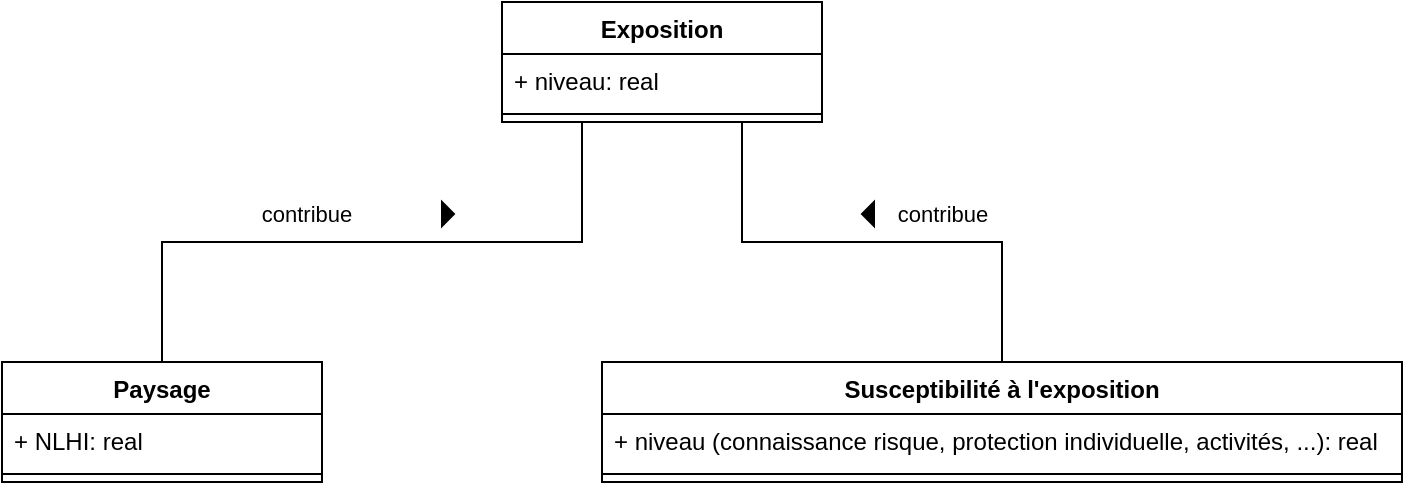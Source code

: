 <mxfile version="18.0.5" type="github">
  <diagram id="sjIGyA0L-yftcxIgUs3-" name="Page-1">
    <mxGraphModel dx="1355" dy="777" grid="1" gridSize="10" guides="1" tooltips="1" connect="1" arrows="1" fold="1" page="1" pageScale="1" pageWidth="827" pageHeight="1169" math="0" shadow="0">
      <root>
        <mxCell id="0" />
        <mxCell id="1" parent="0" />
        <mxCell id="B0NhF84q1_BdPxFJ3prT-1" value="Exposition" style="swimlane;fontStyle=1;align=center;verticalAlign=top;childLayout=stackLayout;horizontal=1;startSize=26;horizontalStack=0;resizeParent=1;resizeParentMax=0;resizeLast=0;collapsible=1;marginBottom=0;" vertex="1" parent="1">
          <mxGeometry x="340" y="120" width="160" height="60" as="geometry">
            <mxRectangle x="320" y="370" width="90" height="26" as="alternateBounds" />
          </mxGeometry>
        </mxCell>
        <mxCell id="B0NhF84q1_BdPxFJ3prT-2" value="+ niveau: real" style="text;strokeColor=none;fillColor=none;align=left;verticalAlign=top;spacingLeft=4;spacingRight=4;overflow=hidden;rotatable=0;points=[[0,0.5],[1,0.5]];portConstraint=eastwest;" vertex="1" parent="B0NhF84q1_BdPxFJ3prT-1">
          <mxGeometry y="26" width="160" height="26" as="geometry" />
        </mxCell>
        <mxCell id="B0NhF84q1_BdPxFJ3prT-3" value="" style="line;strokeWidth=1;fillColor=none;align=left;verticalAlign=middle;spacingTop=-1;spacingLeft=3;spacingRight=3;rotatable=0;labelPosition=right;points=[];portConstraint=eastwest;" vertex="1" parent="B0NhF84q1_BdPxFJ3prT-1">
          <mxGeometry y="52" width="160" height="8" as="geometry" />
        </mxCell>
        <mxCell id="B0NhF84q1_BdPxFJ3prT-4" value="Paysage" style="swimlane;fontStyle=1;align=center;verticalAlign=top;childLayout=stackLayout;horizontal=1;startSize=26;horizontalStack=0;resizeParent=1;resizeParentMax=0;resizeLast=0;collapsible=1;marginBottom=0;" vertex="1" parent="1">
          <mxGeometry x="90" y="300" width="160" height="60" as="geometry">
            <mxRectangle x="320" y="370" width="90" height="26" as="alternateBounds" />
          </mxGeometry>
        </mxCell>
        <mxCell id="B0NhF84q1_BdPxFJ3prT-5" value="+ NLHI: real" style="text;strokeColor=none;fillColor=none;align=left;verticalAlign=top;spacingLeft=4;spacingRight=4;overflow=hidden;rotatable=0;points=[[0,0.5],[1,0.5]];portConstraint=eastwest;" vertex="1" parent="B0NhF84q1_BdPxFJ3prT-4">
          <mxGeometry y="26" width="160" height="26" as="geometry" />
        </mxCell>
        <mxCell id="B0NhF84q1_BdPxFJ3prT-6" value="" style="line;strokeWidth=1;fillColor=none;align=left;verticalAlign=middle;spacingTop=-1;spacingLeft=3;spacingRight=3;rotatable=0;labelPosition=right;points=[];portConstraint=eastwest;" vertex="1" parent="B0NhF84q1_BdPxFJ3prT-4">
          <mxGeometry y="52" width="160" height="8" as="geometry" />
        </mxCell>
        <mxCell id="B0NhF84q1_BdPxFJ3prT-10" value="" style="edgeStyle=elbowEdgeStyle;html=1;endArrow=none;elbow=vertical;rounded=0;entryX=0.25;entryY=1;entryDx=0;entryDy=0;exitX=0.5;exitY=0;exitDx=0;exitDy=0;" edge="1" parent="1" source="B0NhF84q1_BdPxFJ3prT-4" target="B0NhF84q1_BdPxFJ3prT-1">
          <mxGeometry width="100" height="75" relative="1" as="geometry">
            <mxPoint x="360" y="435" as="sourcePoint" />
            <mxPoint x="460" y="360" as="targetPoint" />
            <Array as="points">
              <mxPoint x="310" y="240" />
            </Array>
          </mxGeometry>
        </mxCell>
        <mxCell id="B0NhF84q1_BdPxFJ3prT-13" value="contribue" style="edgeLabel;html=1;align=center;verticalAlign=middle;resizable=0;points=[];" vertex="1" connectable="0" parent="B0NhF84q1_BdPxFJ3prT-10">
          <mxGeometry x="-0.281" y="2" relative="1" as="geometry">
            <mxPoint x="13" y="-12" as="offset" />
          </mxGeometry>
        </mxCell>
        <mxCell id="B0NhF84q1_BdPxFJ3prT-14" value="" style="triangle;aspect=fixed;fillColor=#000000;" vertex="1" parent="1">
          <mxGeometry x="310" y="220" width="6" height="12" as="geometry" />
        </mxCell>
        <mxCell id="B0NhF84q1_BdPxFJ3prT-16" value="Susceptibilité à l&#39;exposition" style="swimlane;fontStyle=1;align=center;verticalAlign=top;childLayout=stackLayout;horizontal=1;startSize=26;horizontalStack=0;resizeParent=1;resizeParentMax=0;resizeLast=0;collapsible=1;marginBottom=0;" vertex="1" parent="1">
          <mxGeometry x="390" y="300" width="400" height="60" as="geometry">
            <mxRectangle x="320" y="370" width="90" height="26" as="alternateBounds" />
          </mxGeometry>
        </mxCell>
        <mxCell id="B0NhF84q1_BdPxFJ3prT-17" value="+ niveau (connaissance risque, protection individuelle, activités, ...): real" style="text;strokeColor=none;fillColor=none;align=left;verticalAlign=top;spacingLeft=4;spacingRight=4;overflow=hidden;rotatable=0;points=[[0,0.5],[1,0.5]];portConstraint=eastwest;" vertex="1" parent="B0NhF84q1_BdPxFJ3prT-16">
          <mxGeometry y="26" width="400" height="26" as="geometry" />
        </mxCell>
        <mxCell id="B0NhF84q1_BdPxFJ3prT-18" value="" style="line;strokeWidth=1;fillColor=none;align=left;verticalAlign=middle;spacingTop=-1;spacingLeft=3;spacingRight=3;rotatable=0;labelPosition=right;points=[];portConstraint=eastwest;" vertex="1" parent="B0NhF84q1_BdPxFJ3prT-16">
          <mxGeometry y="52" width="400" height="8" as="geometry" />
        </mxCell>
        <mxCell id="B0NhF84q1_BdPxFJ3prT-19" value="" style="edgeStyle=elbowEdgeStyle;html=1;endArrow=none;elbow=vertical;rounded=0;entryX=0.75;entryY=1;entryDx=0;entryDy=0;exitX=0.5;exitY=0;exitDx=0;exitDy=0;" edge="1" parent="1" source="B0NhF84q1_BdPxFJ3prT-16" target="B0NhF84q1_BdPxFJ3prT-1">
          <mxGeometry width="100" height="75" relative="1" as="geometry">
            <mxPoint x="240" y="310" as="sourcePoint" />
            <mxPoint x="390" y="190" as="targetPoint" />
            <Array as="points">
              <mxPoint x="530" y="240" />
            </Array>
          </mxGeometry>
        </mxCell>
        <mxCell id="B0NhF84q1_BdPxFJ3prT-20" value="contribue" style="edgeLabel;html=1;align=center;verticalAlign=middle;resizable=0;points=[];" vertex="1" connectable="0" parent="B0NhF84q1_BdPxFJ3prT-19">
          <mxGeometry x="-0.281" y="2" relative="1" as="geometry">
            <mxPoint y="-16" as="offset" />
          </mxGeometry>
        </mxCell>
        <mxCell id="B0NhF84q1_BdPxFJ3prT-21" value="" style="triangle;aspect=fixed;fillColor=#000000;direction=west;" vertex="1" parent="1">
          <mxGeometry x="520" y="220" width="6" height="12" as="geometry" />
        </mxCell>
      </root>
    </mxGraphModel>
  </diagram>
</mxfile>
